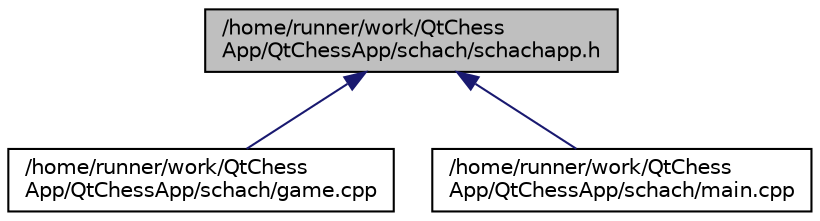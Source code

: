 digraph "/home/runner/work/QtChessApp/QtChessApp/schach/schachapp.h"
{
 // LATEX_PDF_SIZE
  edge [fontname="Helvetica",fontsize="10",labelfontname="Helvetica",labelfontsize="10"];
  node [fontname="Helvetica",fontsize="10",shape=record];
  Node1 [label="/home/runner/work/QtChess\lApp/QtChessApp/schach/schachapp.h",height=0.2,width=0.4,color="black", fillcolor="grey75", style="filled", fontcolor="black",tooltip="This file contains the declaration of the schachapp class, which manages the gui and user interaction..."];
  Node1 -> Node2 [dir="back",color="midnightblue",fontsize="10",style="solid",fontname="Helvetica"];
  Node2 [label="/home/runner/work/QtChess\lApp/QtChessApp/schach/game.cpp",height=0.2,width=0.4,color="black", fillcolor="white", style="filled",URL="$game_8cpp.html",tooltip="This file contains the implementation of the game class which manages the chessboard and some game lo..."];
  Node1 -> Node3 [dir="back",color="midnightblue",fontsize="10",style="solid",fontname="Helvetica"];
  Node3 [label="/home/runner/work/QtChess\lApp/QtChessApp/schach/main.cpp",height=0.2,width=0.4,color="black", fillcolor="white", style="filled",URL="$main_8cpp.html",tooltip="This file contains the main function for the chess programm."];
}
